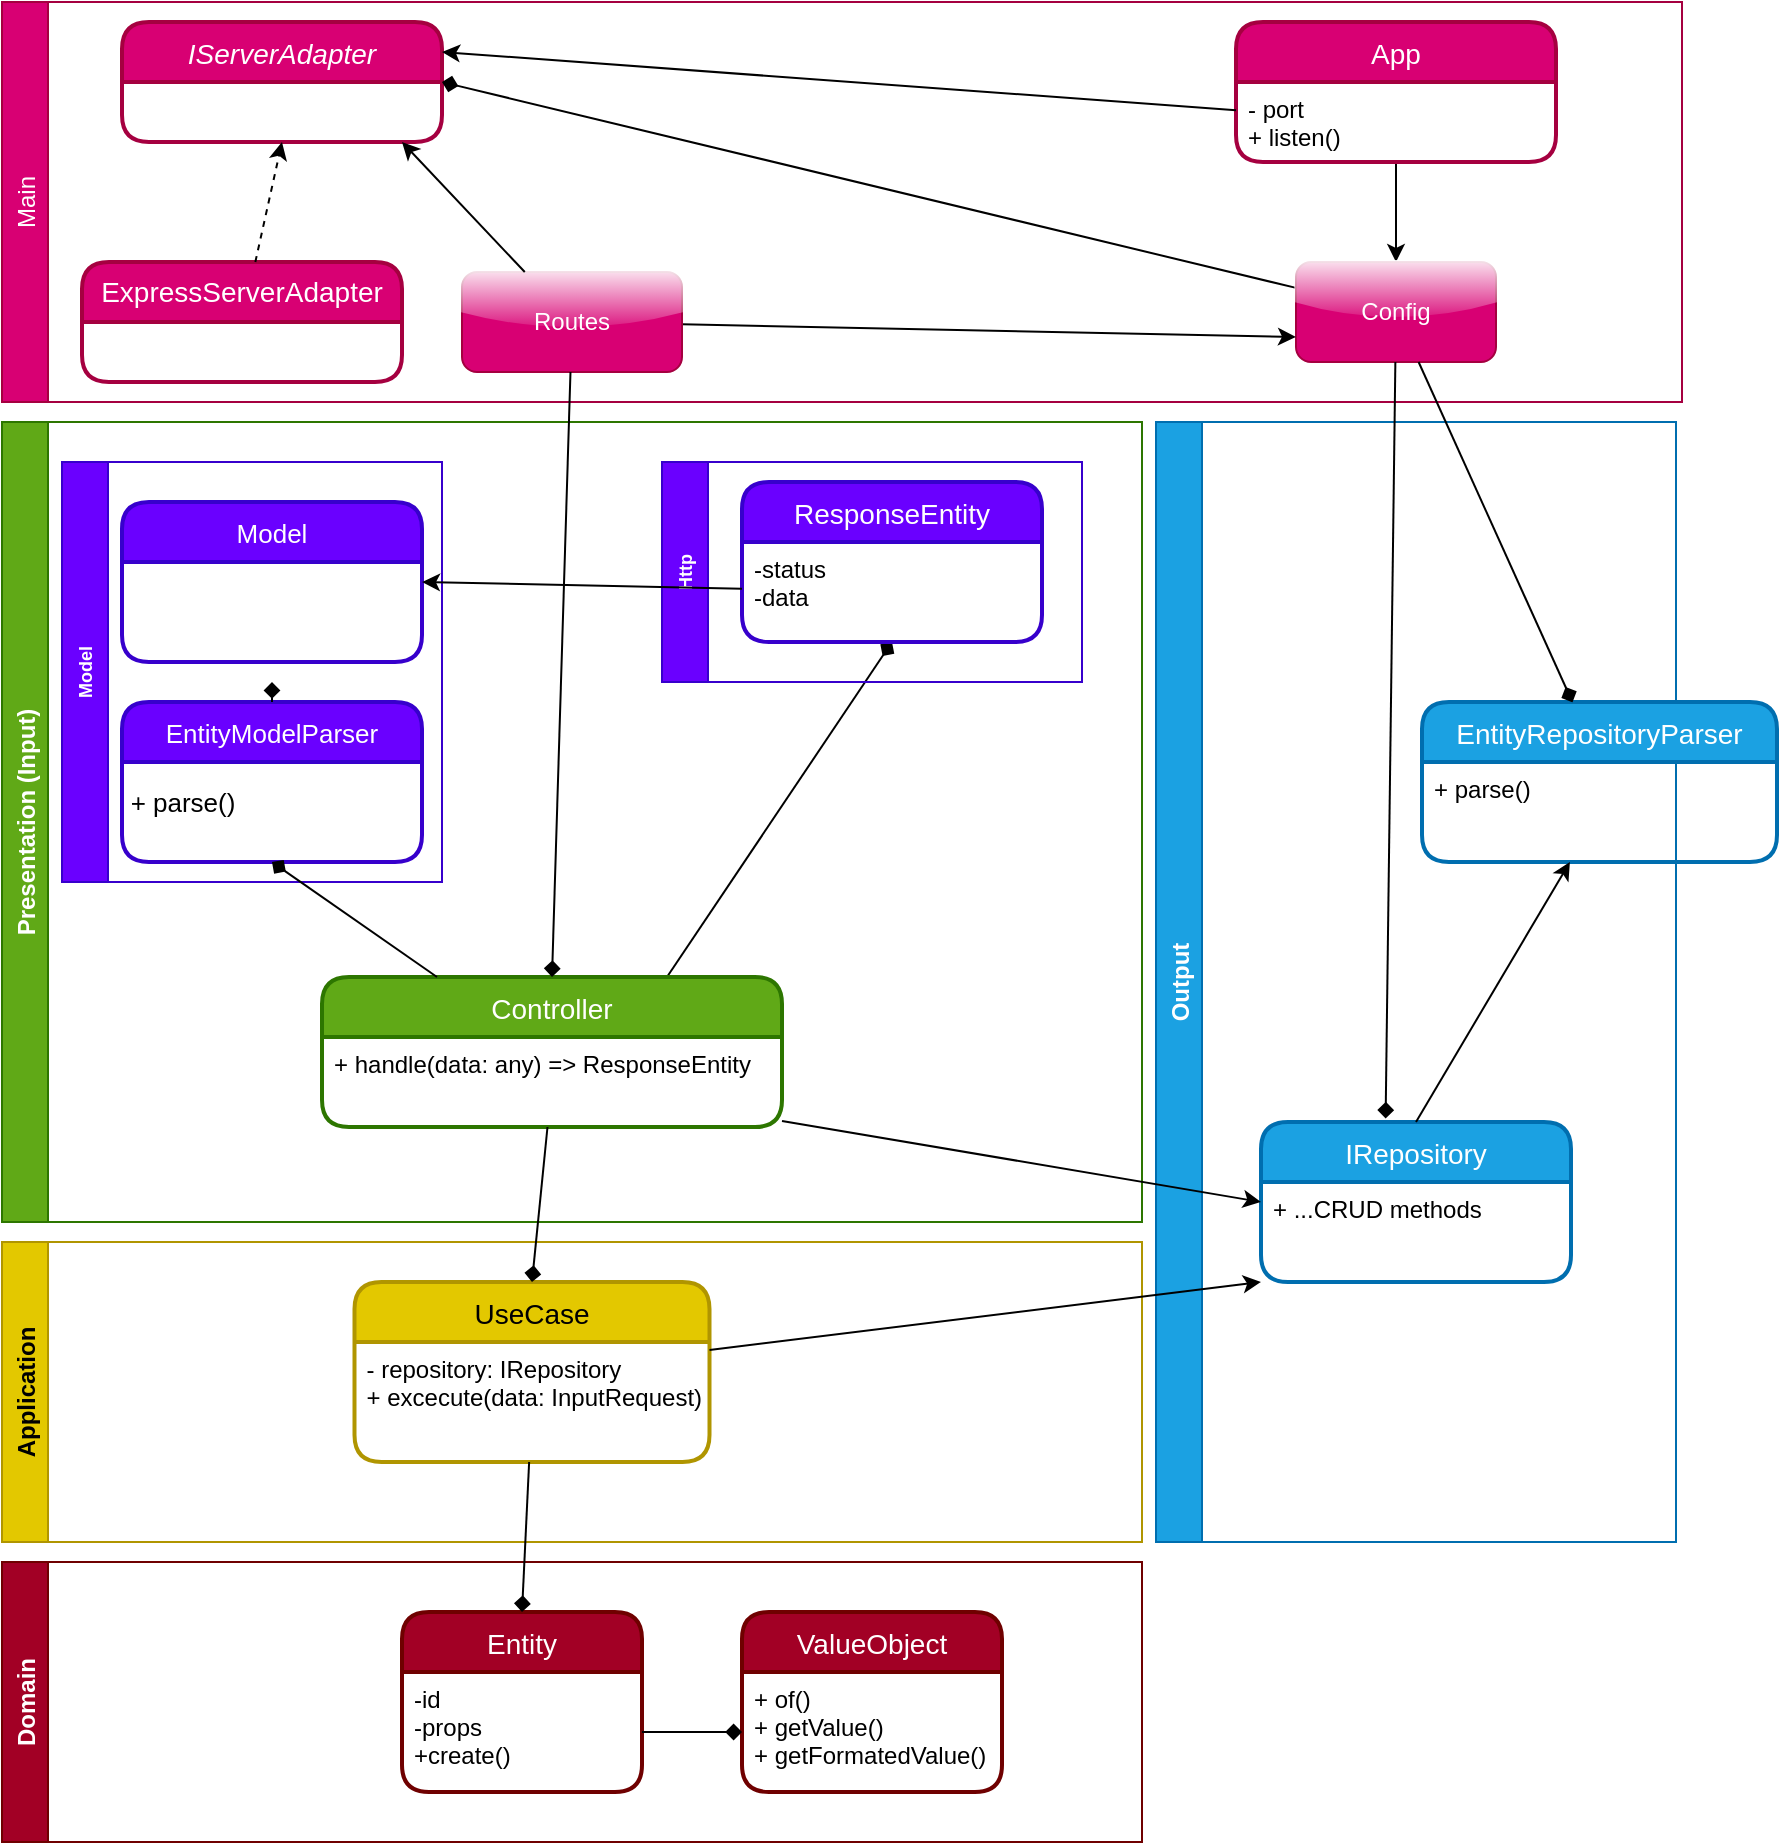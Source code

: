 <mxfile><diagram id="Gn6LVWQX27ou68GtFTYa" name="General"><mxGraphModel dx="1567" dy="1778" grid="1" gridSize="10" guides="1" tooltips="1" connect="1" arrows="1" fold="1" page="1" pageScale="1" pageWidth="827" pageHeight="1169" math="0" shadow="0"><root><mxCell id="0"/><mxCell id="1" parent="0"/><mxCell id="10" value="Domain" style="swimlane;horizontal=0;fillColor=#a20025;fontColor=#ffffff;strokeColor=#6F0000;" parent="1" vertex="1"><mxGeometry x="-10" y="460" width="570" height="140" as="geometry"><mxRectangle x="10" y="390" width="30" height="70" as="alternateBounds"/></mxGeometry></mxCell><mxCell id="2" value="Entity" style="swimlane;childLayout=stackLayout;horizontal=1;startSize=30;horizontalStack=0;rounded=1;fontSize=14;fontStyle=0;strokeWidth=2;resizeParent=0;resizeLast=1;shadow=0;dashed=0;align=center;fillColor=#a20025;fontColor=#ffffff;strokeColor=#6F0000;" parent="10" vertex="1"><mxGeometry x="200" y="25" width="120" height="90" as="geometry"/></mxCell><mxCell id="3" value="-id&#10;-props&#10;+create()" style="align=left;strokeColor=none;fillColor=none;spacingLeft=4;fontSize=12;verticalAlign=top;resizable=0;rotatable=0;part=1;" parent="2" vertex="1"><mxGeometry y="30" width="120" height="60" as="geometry"/></mxCell><mxCell id="7" value="ValueObject" style="swimlane;childLayout=stackLayout;horizontal=1;startSize=30;horizontalStack=0;rounded=1;fontSize=14;fontStyle=0;strokeWidth=2;resizeParent=0;resizeLast=1;shadow=0;dashed=0;align=center;fillColor=#a20025;fontColor=#ffffff;strokeColor=#6F0000;" parent="10" vertex="1"><mxGeometry x="370" y="25" width="130" height="90" as="geometry"/></mxCell><mxCell id="8" value="+ of()&#10;+ getValue()&#10;+ getFormatedValue()" style="align=left;strokeColor=none;fillColor=none;spacingLeft=4;fontSize=12;verticalAlign=top;resizable=0;rotatable=0;part=1;" parent="7" vertex="1"><mxGeometry y="30" width="130" height="60" as="geometry"/></mxCell><mxCell id="9" style="edgeStyle=none;html=1;endArrow=diamond;endFill=1;" parent="10" source="3" target="8" edge="1"><mxGeometry relative="1" as="geometry"/></mxCell><mxCell id="11" value="Application" style="swimlane;horizontal=0;fillColor=#e3c800;fontColor=#000000;strokeColor=#B09500;" parent="1" vertex="1"><mxGeometry x="-10" y="300" width="570" height="150" as="geometry"/></mxCell><mxCell id="4" value="UseCase" style="swimlane;childLayout=stackLayout;horizontal=1;startSize=30;horizontalStack=0;rounded=1;fontSize=14;fontStyle=0;strokeWidth=2;resizeParent=0;resizeLast=1;shadow=0;dashed=0;align=center;fillColor=#e3c800;fontColor=#000000;strokeColor=#B09500;" parent="11" vertex="1"><mxGeometry x="176.25" y="20" width="177.5" height="90" as="geometry"/></mxCell><mxCell id="5" value="- repository: IRepository&#10;+ excecute(data: InputRequest)" style="align=left;strokeColor=none;fillColor=none;spacingLeft=4;fontSize=12;verticalAlign=top;resizable=0;rotatable=0;part=1;" parent="4" vertex="1"><mxGeometry y="30" width="177.5" height="60" as="geometry"/></mxCell><mxCell id="12" value="Output" style="swimlane;horizontal=0;fillColor=#1ba1e2;fontColor=#ffffff;strokeColor=#006EAF;" parent="1" vertex="1"><mxGeometry x="567" y="-110" width="260" height="560" as="geometry"/></mxCell><mxCell id="13" value="IRepository" style="swimlane;childLayout=stackLayout;horizontal=1;startSize=30;horizontalStack=0;rounded=1;fontSize=14;fontStyle=0;strokeWidth=2;resizeParent=0;resizeLast=1;shadow=0;dashed=0;align=center;fillColor=#1ba1e2;strokeColor=#006EAF;fontColor=#ffffff;" parent="12" vertex="1"><mxGeometry x="52.5" y="350" width="155" height="80" as="geometry"/></mxCell><mxCell id="14" value="+ ...CRUD methods" style="align=left;strokeColor=none;fillColor=none;spacingLeft=4;fontSize=12;verticalAlign=top;resizable=0;rotatable=0;part=1;" parent="13" vertex="1"><mxGeometry y="30" width="155" height="50" as="geometry"/></mxCell><mxCell id="57" value="EntityRepositoryParser" style="swimlane;childLayout=stackLayout;horizontal=1;startSize=30;horizontalStack=0;rounded=1;fontSize=14;fontStyle=0;strokeWidth=2;resizeParent=0;resizeLast=1;shadow=0;dashed=0;align=center;fillColor=#1ba1e2;strokeColor=#006EAF;fontColor=#ffffff;" parent="12" vertex="1"><mxGeometry x="133" y="140" width="177.5" height="80" as="geometry"/></mxCell><mxCell id="58" value="+ parse()" style="align=left;strokeColor=none;fillColor=none;spacingLeft=4;fontSize=12;verticalAlign=top;resizable=0;rotatable=0;part=1;" parent="57" vertex="1"><mxGeometry y="30" width="177.5" height="50" as="geometry"/></mxCell><mxCell id="60" style="edgeStyle=none;html=1;exitX=0.5;exitY=0;exitDx=0;exitDy=0;" parent="12" source="13" target="58" edge="1"><mxGeometry relative="1" as="geometry"/></mxCell><mxCell id="15" style="edgeStyle=none;html=1;entryX=0;entryY=1;entryDx=0;entryDy=0;endArrow=classic;endFill=1;" parent="1" source="4" target="14" edge="1"><mxGeometry relative="1" as="geometry"/></mxCell><mxCell id="16" value="Presentation (Input)" style="swimlane;horizontal=0;fillColor=#60a917;fontColor=#ffffff;strokeColor=#2D7600;" parent="1" vertex="1"><mxGeometry x="-10" y="-110" width="570" height="400" as="geometry"/></mxCell><mxCell id="25" style="edgeStyle=none;html=1;entryX=0.5;entryY=1;entryDx=0;entryDy=0;fontSize=9;endArrow=diamond;endFill=1;exitX=0.75;exitY=0;exitDx=0;exitDy=0;" parent="16" source="17" target="24" edge="1"><mxGeometry relative="1" as="geometry"/></mxCell><mxCell id="17" value="Controller" style="swimlane;childLayout=stackLayout;horizontal=1;startSize=30;horizontalStack=0;rounded=1;fontSize=14;fontStyle=0;strokeWidth=2;resizeParent=0;resizeLast=1;shadow=0;dashed=0;align=center;fillColor=#60a917;fontColor=#ffffff;strokeColor=#2D7600;" parent="16" vertex="1"><mxGeometry x="160" y="277.5" width="230" height="75" as="geometry"/></mxCell><mxCell id="18" value="+ handle(data: any) =&gt; ResponseEntity" style="align=left;strokeColor=none;fillColor=none;spacingLeft=4;fontSize=12;verticalAlign=top;resizable=0;rotatable=0;part=1;" parent="17" vertex="1"><mxGeometry y="30" width="230" height="45" as="geometry"/></mxCell><mxCell id="21" value="Http" style="swimlane;horizontal=0;fontSize=9;fillColor=#6a00ff;fontColor=#ffffff;strokeColor=#3700CC;" parent="16" vertex="1"><mxGeometry x="330" y="20" width="210" height="110" as="geometry"/></mxCell><mxCell id="23" value="ResponseEntity" style="swimlane;childLayout=stackLayout;horizontal=1;startSize=30;horizontalStack=0;rounded=1;fontSize=14;fontStyle=0;strokeWidth=2;resizeParent=0;resizeLast=1;shadow=0;dashed=0;align=center;fillColor=#6a00ff;fontColor=#ffffff;strokeColor=#3700CC;" parent="21" vertex="1"><mxGeometry x="40" y="10" width="150" height="80" as="geometry"/></mxCell><mxCell id="24" value="-status&#10;-data" style="align=left;strokeColor=none;fillColor=none;spacingLeft=4;fontSize=12;verticalAlign=top;resizable=0;rotatable=0;part=1;" parent="23" vertex="1"><mxGeometry y="30" width="150" height="50" as="geometry"/></mxCell><mxCell id="27" value="Model" style="swimlane;horizontal=0;fontSize=9;fillColor=#6a00ff;fontColor=#ffffff;strokeColor=#3700CC;" parent="16" vertex="1"><mxGeometry x="30" y="20" width="190" height="210" as="geometry"/></mxCell><mxCell id="28" value="EntityModelParser" style="swimlane;childLayout=stackLayout;horizontal=1;startSize=30;horizontalStack=0;rounded=1;fontSize=13;fontStyle=0;strokeWidth=2;resizeParent=0;resizeLast=1;shadow=0;dashed=0;align=center;fillColor=#6a00ff;fontColor=#ffffff;strokeColor=#3700CC;" parent="27" vertex="1"><mxGeometry x="30" y="120" width="150" height="80" as="geometry"/></mxCell><mxCell id="31" value="Model" style="swimlane;childLayout=stackLayout;horizontal=1;startSize=30;horizontalStack=0;rounded=1;fontSize=13;fontStyle=0;strokeWidth=2;resizeParent=0;resizeLast=1;shadow=0;dashed=0;align=center;fillColor=#6a00ff;fontColor=#ffffff;strokeColor=#3700CC;" parent="27" vertex="1"><mxGeometry x="30" y="20" width="150" height="80" as="geometry"/></mxCell><mxCell id="30" style="edgeStyle=none;html=1;entryX=0.5;entryY=1;entryDx=0;entryDy=0;fontSize=9;endArrow=diamond;endFill=1;exitX=0.25;exitY=0;exitDx=0;exitDy=0;" parent="16" source="17" target="28" edge="1"><mxGeometry relative="1" as="geometry"/></mxCell><mxCell id="35" style="edgeStyle=none;html=1;entryX=1;entryY=0.5;entryDx=0;entryDy=0;endArrow=classic;endFill=1;" parent="16" source="24" target="31" edge="1"><mxGeometry relative="1" as="geometry"/></mxCell><mxCell id="19" style="edgeStyle=none;html=1;entryX=0.5;entryY=0;entryDx=0;entryDy=0;endArrow=diamond;endFill=1;" parent="1" source="18" target="4" edge="1"><mxGeometry relative="1" as="geometry"/></mxCell><mxCell id="6" style="edgeStyle=none;html=1;entryX=0.5;entryY=0;entryDx=0;entryDy=0;endArrow=diamond;endFill=1;" parent="1" source="5" target="2" edge="1"><mxGeometry relative="1" as="geometry"/></mxCell><mxCell id="26" style="edgeStyle=none;html=1;entryX=0;entryY=0.5;entryDx=0;entryDy=0;fontSize=9;endArrow=classic;endFill=1;" parent="1" source="18" target="13" edge="1"><mxGeometry relative="1" as="geometry"/></mxCell><mxCell id="32" value="+ parse()" style="text;html=1;align=center;verticalAlign=middle;resizable=0;points=[];autosize=1;strokeColor=none;fillColor=none;fontSize=13;" parent="1" vertex="1"><mxGeometry x="45" y="70" width="70" height="20" as="geometry"/></mxCell><mxCell id="33" style="edgeStyle=none;html=1;fontSize=13;endArrow=diamond;endFill=1;" parent="1" source="28" edge="1"><mxGeometry relative="1" as="geometry"><mxPoint x="125" y="20" as="targetPoint"/></mxGeometry></mxCell><mxCell id="36" value="Main" style="swimlane;horizontal=0;fillColor=#d80073;strokeColor=#A50040;glass=0;shadow=0;fontColor=#ffffff;fontStyle=0" parent="1" vertex="1"><mxGeometry x="-10" y="-320" width="840" height="200" as="geometry"/></mxCell><mxCell id="44" style="edgeStyle=none;html=1;exitX=0.5;exitY=1;exitDx=0;exitDy=0;" parent="36" source="48" target="43" edge="1"><mxGeometry relative="1" as="geometry"><mxPoint x="500" y="60" as="sourcePoint"/></mxGeometry></mxCell><mxCell id="38" value="IServerAdapter" style="swimlane;childLayout=stackLayout;horizontal=1;startSize=30;horizontalStack=0;rounded=1;fontSize=14;fontStyle=2;strokeWidth=2;resizeParent=0;resizeLast=1;shadow=0;dashed=0;align=center;glass=0;fillColor=#d80073;fontColor=#ffffff;strokeColor=#A50040;" parent="36" vertex="1"><mxGeometry x="60" y="10" width="160" height="60" as="geometry"/></mxCell><mxCell id="41" value="ExpressServerAdapter" style="swimlane;childLayout=stackLayout;horizontal=1;startSize=30;horizontalStack=0;rounded=1;fontSize=14;fontStyle=0;strokeWidth=2;resizeParent=0;resizeLast=1;shadow=0;dashed=0;align=center;glass=0;fillColor=#d80073;fontColor=#ffffff;strokeColor=#A50040;verticalAlign=top;" parent="36" vertex="1"><mxGeometry x="40" y="130" width="160" height="60" as="geometry"/></mxCell><mxCell id="42" style="edgeStyle=none;html=1;dashed=1;entryX=0.5;entryY=1;entryDx=0;entryDy=0;" parent="36" source="41" target="38" edge="1"><mxGeometry relative="1" as="geometry"><mxPoint x="270" y="80" as="targetPoint"/></mxGeometry></mxCell><mxCell id="45" style="edgeStyle=none;html=1;entryX=1;entryY=0.5;entryDx=0;entryDy=0;endArrow=diamond;endFill=1;" parent="36" source="43" target="38" edge="1"><mxGeometry relative="1" as="geometry"/></mxCell><mxCell id="43" value="Config" style="whiteSpace=wrap;html=1;align=center;shadow=0;glass=1;fillColor=#d80073;fontColor=#ffffff;strokeColor=#A50040;gradientColor=none;rounded=1;" parent="36" vertex="1"><mxGeometry x="647" y="130" width="100" height="50" as="geometry"/></mxCell><mxCell id="47" value="App" style="swimlane;childLayout=stackLayout;horizontal=1;startSize=30;horizontalStack=0;rounded=1;fontSize=14;fontStyle=0;strokeWidth=2;resizeParent=0;resizeLast=1;shadow=0;dashed=0;align=center;glass=0;fillColor=#d80073;fontColor=#ffffff;strokeColor=#A50040;" parent="36" vertex="1"><mxGeometry x="617" y="10" width="160" height="70" as="geometry"/></mxCell><mxCell id="48" value="- port&#10;+ listen()" style="align=left;strokeColor=none;fillColor=none;spacingLeft=4;fontSize=12;verticalAlign=top;resizable=0;rotatable=0;part=1;shadow=0;glass=0;" parent="47" vertex="1"><mxGeometry y="30" width="160" height="40" as="geometry"/></mxCell><mxCell id="55" style="edgeStyle=none;html=1;entryX=0;entryY=0.75;entryDx=0;entryDy=0;endArrow=classic;endFill=1;" parent="36" source="50" target="43" edge="1"><mxGeometry relative="1" as="geometry"/></mxCell><mxCell id="50" value="Routes" style="whiteSpace=wrap;html=1;align=center;shadow=0;glass=1;fillColor=#d80073;fontColor=#ffffff;strokeColor=#A50040;rounded=1;" parent="36" vertex="1"><mxGeometry x="230" y="135" width="110" height="50" as="geometry"/></mxCell><mxCell id="53" style="edgeStyle=none;html=1;entryX=1;entryY=0.25;entryDx=0;entryDy=0;endArrow=classic;endFill=1;" parent="36" source="48" target="38" edge="1"><mxGeometry relative="1" as="geometry"/></mxCell><mxCell id="49" style="edgeStyle=none;html=1;entryX=0.402;entryY=-0.022;entryDx=0;entryDy=0;entryPerimeter=0;endArrow=diamond;endFill=1;" parent="1" source="43" target="13" edge="1"><mxGeometry relative="1" as="geometry"/></mxCell><mxCell id="52" style="edgeStyle=none;html=1;entryX=0.5;entryY=0;entryDx=0;entryDy=0;endArrow=diamond;endFill=1;" parent="1" source="50" target="17" edge="1"><mxGeometry relative="1" as="geometry"/></mxCell><mxCell id="54" style="edgeStyle=none;html=1;endArrow=classic;endFill=1;" parent="1" source="50" edge="1"><mxGeometry relative="1" as="geometry"><mxPoint x="190.0" y="-250" as="targetPoint"/></mxGeometry></mxCell><mxCell id="59" style="edgeStyle=none;html=1;entryX=0.424;entryY=0.002;entryDx=0;entryDy=0;entryPerimeter=0;endArrow=diamond;endFill=1;" parent="1" source="43" target="57" edge="1"><mxGeometry relative="1" as="geometry"/></mxCell></root></mxGraphModel></diagram></mxfile>
